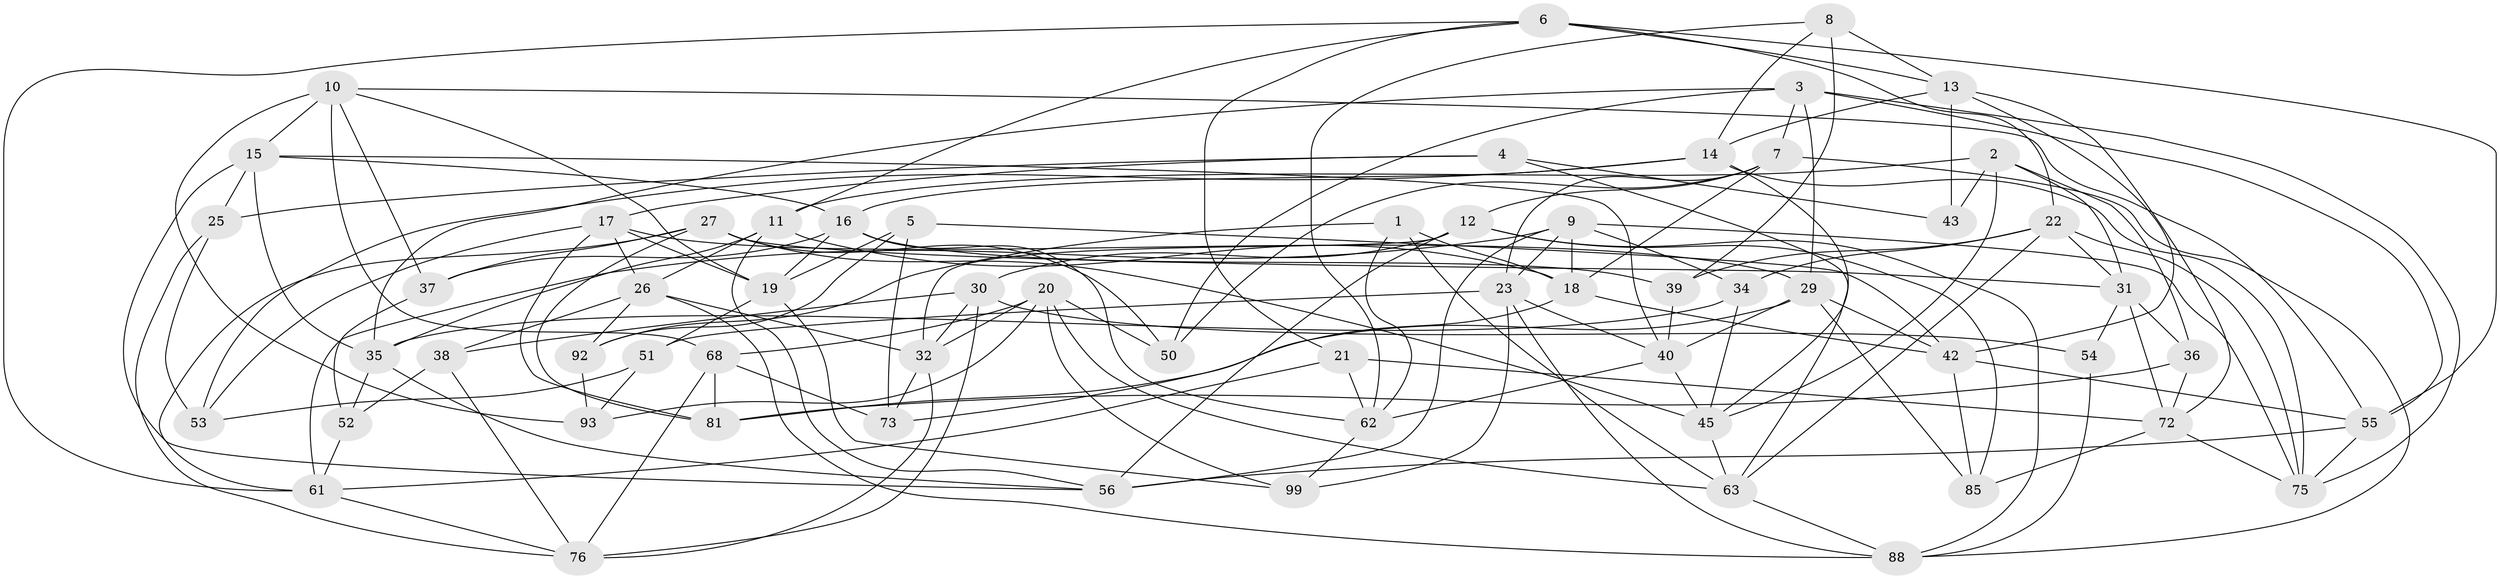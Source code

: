 // original degree distribution, {4: 1.0}
// Generated by graph-tools (version 1.1) at 2025/11/02/21/25 10:11:16]
// undirected, 61 vertices, 158 edges
graph export_dot {
graph [start="1"]
  node [color=gray90,style=filled];
  1;
  2 [super="+87"];
  3 [super="+74"];
  4;
  5;
  6 [super="+82"];
  7 [super="+90"];
  8;
  9 [super="+28"];
  10 [super="+71"];
  11 [super="+65"];
  12 [super="+59"];
  13 [super="+24"];
  14 [super="+44"];
  15 [super="+64"];
  16 [super="+66"];
  17 [super="+33"];
  18 [super="+47"];
  19 [super="+70"];
  20 [super="+100"];
  21;
  22 [super="+57"];
  23 [super="+60"];
  25;
  26 [super="+41"];
  27 [super="+67"];
  29 [super="+49"];
  30 [super="+80"];
  31 [super="+46"];
  32 [super="+58"];
  34;
  35 [super="+95"];
  36;
  37;
  38;
  39;
  40 [super="+77"];
  42 [super="+48"];
  43;
  45 [super="+91"];
  50;
  51;
  52;
  53;
  54;
  55 [super="+84"];
  56 [super="+79"];
  61 [super="+89"];
  62 [super="+78"];
  63 [super="+69"];
  68 [super="+97"];
  72 [super="+96"];
  73;
  75 [super="+83"];
  76 [super="+86"];
  81 [super="+94"];
  85;
  88 [super="+98"];
  92;
  93;
  99;
  1 -- 92;
  1 -- 62;
  1 -- 63;
  1 -- 18;
  2 -- 43 [weight=2];
  2 -- 36;
  2 -- 31;
  2 -- 11;
  2 -- 45;
  3 -- 7;
  3 -- 50;
  3 -- 29;
  3 -- 75;
  3 -- 35;
  3 -- 55;
  4 -- 17;
  4 -- 43;
  4 -- 25;
  4 -- 63;
  5 -- 73;
  5 -- 92;
  5 -- 19;
  5 -- 42;
  6 -- 21;
  6 -- 11;
  6 -- 13;
  6 -- 22;
  6 -- 61;
  6 -- 55;
  7 -- 12;
  7 -- 50;
  7 -- 88;
  7 -- 23;
  7 -- 18;
  8 -- 13;
  8 -- 39;
  8 -- 14;
  8 -- 62;
  9 -- 61;
  9 -- 18;
  9 -- 75;
  9 -- 34;
  9 -- 56;
  9 -- 23;
  10 -- 15;
  10 -- 68;
  10 -- 19;
  10 -- 93;
  10 -- 37;
  10 -- 55;
  11 -- 18;
  11 -- 35;
  11 -- 56;
  11 -- 26;
  12 -- 30;
  12 -- 56;
  12 -- 85;
  12 -- 32;
  12 -- 88;
  13 -- 14;
  13 -- 72;
  13 -- 42;
  13 -- 43;
  14 -- 75;
  14 -- 16;
  14 -- 53;
  14 -- 45;
  15 -- 35;
  15 -- 25;
  15 -- 16;
  15 -- 56;
  15 -- 40;
  16 -- 62;
  16 -- 37;
  16 -- 39;
  16 -- 19;
  17 -- 53;
  17 -- 81;
  17 -- 29;
  17 -- 19;
  17 -- 26;
  18 -- 73;
  18 -- 42;
  19 -- 51;
  19 -- 99;
  20 -- 50;
  20 -- 93;
  20 -- 99;
  20 -- 68;
  20 -- 63;
  20 -- 32;
  21 -- 72;
  21 -- 61;
  21 -- 62;
  22 -- 34;
  22 -- 39;
  22 -- 31;
  22 -- 63;
  22 -- 75;
  23 -- 88;
  23 -- 40;
  23 -- 99;
  23 -- 51;
  25 -- 76;
  25 -- 53;
  26 -- 38;
  26 -- 92;
  26 -- 88;
  26 -- 32;
  27 -- 81;
  27 -- 61;
  27 -- 31;
  27 -- 45;
  27 -- 50;
  27 -- 37;
  29 -- 85;
  29 -- 40;
  29 -- 81;
  29 -- 42;
  30 -- 54 [weight=2];
  30 -- 38;
  30 -- 32;
  30 -- 76;
  31 -- 54;
  31 -- 36;
  31 -- 72;
  32 -- 73;
  32 -- 76;
  34 -- 45;
  34 -- 35;
  35 -- 52;
  35 -- 56;
  36 -- 72;
  36 -- 81;
  37 -- 52;
  38 -- 52;
  38 -- 76;
  39 -- 40;
  40 -- 45;
  40 -- 62;
  42 -- 85;
  42 -- 55;
  45 -- 63;
  51 -- 93;
  51 -- 53;
  52 -- 61;
  54 -- 88;
  55 -- 75;
  55 -- 56;
  61 -- 76;
  62 -- 99;
  63 -- 88;
  68 -- 73;
  68 -- 76;
  68 -- 81 [weight=2];
  72 -- 75;
  72 -- 85;
  92 -- 93;
}

